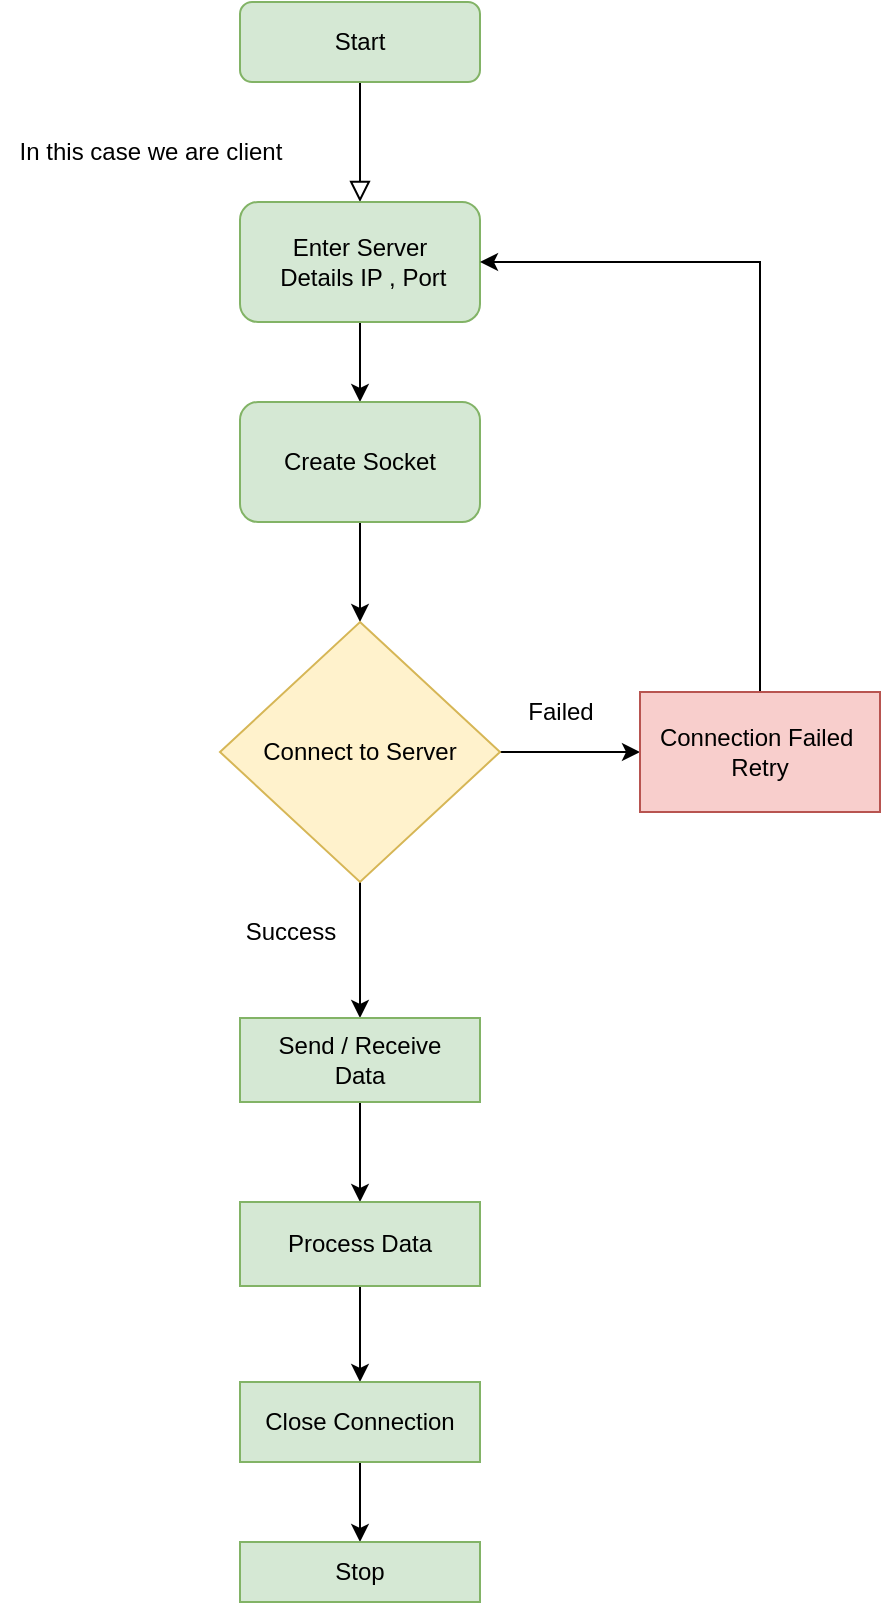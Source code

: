 <mxfile version="21.5.0" type="github">
  <diagram id="C5RBs43oDa-KdzZeNtuy" name="Page-1">
    <mxGraphModel dx="1050" dy="581" grid="1" gridSize="10" guides="1" tooltips="1" connect="1" arrows="1" fold="1" page="1" pageScale="1" pageWidth="827" pageHeight="1169" math="0" shadow="0">
      <root>
        <mxCell id="WIyWlLk6GJQsqaUBKTNV-0" />
        <mxCell id="WIyWlLk6GJQsqaUBKTNV-1" parent="WIyWlLk6GJQsqaUBKTNV-0" />
        <mxCell id="WIyWlLk6GJQsqaUBKTNV-2" value="" style="rounded=0;html=1;jettySize=auto;orthogonalLoop=1;fontSize=11;endArrow=block;endFill=0;endSize=8;strokeWidth=1;shadow=0;labelBackgroundColor=none;edgeStyle=orthogonalEdgeStyle;entryX=0.5;entryY=0;entryDx=0;entryDy=0;" parent="WIyWlLk6GJQsqaUBKTNV-1" source="WIyWlLk6GJQsqaUBKTNV-3" target="7FA3pLSB2e1vLEgyf5t7-1" edge="1">
          <mxGeometry relative="1" as="geometry">
            <mxPoint x="220" y="170" as="targetPoint" />
          </mxGeometry>
        </mxCell>
        <mxCell id="WIyWlLk6GJQsqaUBKTNV-3" value="Start" style="rounded=1;whiteSpace=wrap;html=1;fontSize=12;glass=0;strokeWidth=1;shadow=0;fillColor=#d5e8d4;strokeColor=#82b366;" parent="WIyWlLk6GJQsqaUBKTNV-1" vertex="1">
          <mxGeometry x="160" y="160" width="120" height="40" as="geometry" />
        </mxCell>
        <mxCell id="7FA3pLSB2e1vLEgyf5t7-4" value="" style="edgeStyle=orthogonalEdgeStyle;rounded=0;orthogonalLoop=1;jettySize=auto;html=1;" edge="1" parent="WIyWlLk6GJQsqaUBKTNV-1" source="7FA3pLSB2e1vLEgyf5t7-1" target="7FA3pLSB2e1vLEgyf5t7-3">
          <mxGeometry relative="1" as="geometry" />
        </mxCell>
        <mxCell id="7FA3pLSB2e1vLEgyf5t7-1" value="Enter Server&lt;br&gt;&amp;nbsp;Details IP , Port" style="whiteSpace=wrap;html=1;rounded=1;fillColor=#d5e8d4;strokeColor=#82b366;" vertex="1" parent="WIyWlLk6GJQsqaUBKTNV-1">
          <mxGeometry x="160" y="260" width="120" height="60" as="geometry" />
        </mxCell>
        <mxCell id="7FA3pLSB2e1vLEgyf5t7-6" value="" style="edgeStyle=orthogonalEdgeStyle;rounded=0;orthogonalLoop=1;jettySize=auto;html=1;entryX=0.5;entryY=0;entryDx=0;entryDy=0;" edge="1" parent="WIyWlLk6GJQsqaUBKTNV-1" source="7FA3pLSB2e1vLEgyf5t7-3" target="7FA3pLSB2e1vLEgyf5t7-7">
          <mxGeometry relative="1" as="geometry">
            <mxPoint x="220" y="500" as="targetPoint" />
          </mxGeometry>
        </mxCell>
        <mxCell id="7FA3pLSB2e1vLEgyf5t7-3" value="Create Socket" style="whiteSpace=wrap;html=1;rounded=1;fillColor=#d5e8d4;strokeColor=#82b366;" vertex="1" parent="WIyWlLk6GJQsqaUBKTNV-1">
          <mxGeometry x="160" y="360" width="120" height="60" as="geometry" />
        </mxCell>
        <mxCell id="7FA3pLSB2e1vLEgyf5t7-9" value="" style="edgeStyle=orthogonalEdgeStyle;rounded=0;orthogonalLoop=1;jettySize=auto;html=1;" edge="1" parent="WIyWlLk6GJQsqaUBKTNV-1" source="7FA3pLSB2e1vLEgyf5t7-7" target="7FA3pLSB2e1vLEgyf5t7-8">
          <mxGeometry relative="1" as="geometry" />
        </mxCell>
        <mxCell id="7FA3pLSB2e1vLEgyf5t7-13" value="" style="edgeStyle=orthogonalEdgeStyle;rounded=0;orthogonalLoop=1;jettySize=auto;html=1;" edge="1" parent="WIyWlLk6GJQsqaUBKTNV-1" source="7FA3pLSB2e1vLEgyf5t7-7" target="7FA3pLSB2e1vLEgyf5t7-12">
          <mxGeometry relative="1" as="geometry" />
        </mxCell>
        <mxCell id="7FA3pLSB2e1vLEgyf5t7-7" value="Connect to Server" style="rhombus;whiteSpace=wrap;html=1;fillColor=#fff2cc;strokeColor=#d6b656;" vertex="1" parent="WIyWlLk6GJQsqaUBKTNV-1">
          <mxGeometry x="150" y="470" width="140" height="130" as="geometry" />
        </mxCell>
        <mxCell id="7FA3pLSB2e1vLEgyf5t7-10" style="edgeStyle=orthogonalEdgeStyle;rounded=0;orthogonalLoop=1;jettySize=auto;html=1;entryX=1;entryY=0.5;entryDx=0;entryDy=0;" edge="1" parent="WIyWlLk6GJQsqaUBKTNV-1" source="7FA3pLSB2e1vLEgyf5t7-8" target="7FA3pLSB2e1vLEgyf5t7-1">
          <mxGeometry relative="1" as="geometry">
            <Array as="points">
              <mxPoint x="420" y="290" />
            </Array>
          </mxGeometry>
        </mxCell>
        <mxCell id="7FA3pLSB2e1vLEgyf5t7-8" value="Connection Failed&amp;nbsp;&lt;br&gt;Retry" style="whiteSpace=wrap;html=1;fillColor=#f8cecc;strokeColor=#b85450;" vertex="1" parent="WIyWlLk6GJQsqaUBKTNV-1">
          <mxGeometry x="360" y="505" width="120" height="60" as="geometry" />
        </mxCell>
        <mxCell id="7FA3pLSB2e1vLEgyf5t7-11" value="Failed" style="text;html=1;align=center;verticalAlign=middle;resizable=0;points=[];autosize=1;strokeColor=none;fillColor=none;" vertex="1" parent="WIyWlLk6GJQsqaUBKTNV-1">
          <mxGeometry x="290" y="500" width="60" height="30" as="geometry" />
        </mxCell>
        <mxCell id="7FA3pLSB2e1vLEgyf5t7-16" value="" style="edgeStyle=orthogonalEdgeStyle;rounded=0;orthogonalLoop=1;jettySize=auto;html=1;" edge="1" parent="WIyWlLk6GJQsqaUBKTNV-1" source="7FA3pLSB2e1vLEgyf5t7-12" target="7FA3pLSB2e1vLEgyf5t7-15">
          <mxGeometry relative="1" as="geometry" />
        </mxCell>
        <mxCell id="7FA3pLSB2e1vLEgyf5t7-12" value="Send / Receive &lt;br&gt;Data" style="whiteSpace=wrap;html=1;fillColor=#d5e8d4;strokeColor=#82b366;" vertex="1" parent="WIyWlLk6GJQsqaUBKTNV-1">
          <mxGeometry x="160" y="668" width="120" height="42" as="geometry" />
        </mxCell>
        <mxCell id="7FA3pLSB2e1vLEgyf5t7-14" value="Success" style="text;html=1;align=center;verticalAlign=middle;resizable=0;points=[];autosize=1;strokeColor=none;fillColor=none;" vertex="1" parent="WIyWlLk6GJQsqaUBKTNV-1">
          <mxGeometry x="150" y="610" width="70" height="30" as="geometry" />
        </mxCell>
        <mxCell id="7FA3pLSB2e1vLEgyf5t7-18" value="" style="edgeStyle=orthogonalEdgeStyle;rounded=0;orthogonalLoop=1;jettySize=auto;html=1;" edge="1" parent="WIyWlLk6GJQsqaUBKTNV-1" source="7FA3pLSB2e1vLEgyf5t7-15" target="7FA3pLSB2e1vLEgyf5t7-17">
          <mxGeometry relative="1" as="geometry" />
        </mxCell>
        <mxCell id="7FA3pLSB2e1vLEgyf5t7-15" value="Process Data" style="whiteSpace=wrap;html=1;fillColor=#d5e8d4;strokeColor=#82b366;" vertex="1" parent="WIyWlLk6GJQsqaUBKTNV-1">
          <mxGeometry x="160" y="760" width="120" height="42" as="geometry" />
        </mxCell>
        <mxCell id="7FA3pLSB2e1vLEgyf5t7-20" value="" style="edgeStyle=orthogonalEdgeStyle;rounded=0;orthogonalLoop=1;jettySize=auto;html=1;" edge="1" parent="WIyWlLk6GJQsqaUBKTNV-1" source="7FA3pLSB2e1vLEgyf5t7-17" target="7FA3pLSB2e1vLEgyf5t7-19">
          <mxGeometry relative="1" as="geometry" />
        </mxCell>
        <mxCell id="7FA3pLSB2e1vLEgyf5t7-17" value="Close Connection" style="whiteSpace=wrap;html=1;fillColor=#d5e8d4;strokeColor=#82b366;" vertex="1" parent="WIyWlLk6GJQsqaUBKTNV-1">
          <mxGeometry x="160" y="850" width="120" height="40" as="geometry" />
        </mxCell>
        <mxCell id="7FA3pLSB2e1vLEgyf5t7-19" value="Stop" style="whiteSpace=wrap;html=1;fillColor=#d5e8d4;strokeColor=#82b366;" vertex="1" parent="WIyWlLk6GJQsqaUBKTNV-1">
          <mxGeometry x="160" y="930" width="120" height="30" as="geometry" />
        </mxCell>
        <mxCell id="7FA3pLSB2e1vLEgyf5t7-21" value="In this case we are client" style="text;html=1;align=center;verticalAlign=middle;resizable=0;points=[];autosize=1;strokeColor=none;fillColor=none;" vertex="1" parent="WIyWlLk6GJQsqaUBKTNV-1">
          <mxGeometry x="40" y="220" width="150" height="30" as="geometry" />
        </mxCell>
      </root>
    </mxGraphModel>
  </diagram>
</mxfile>
